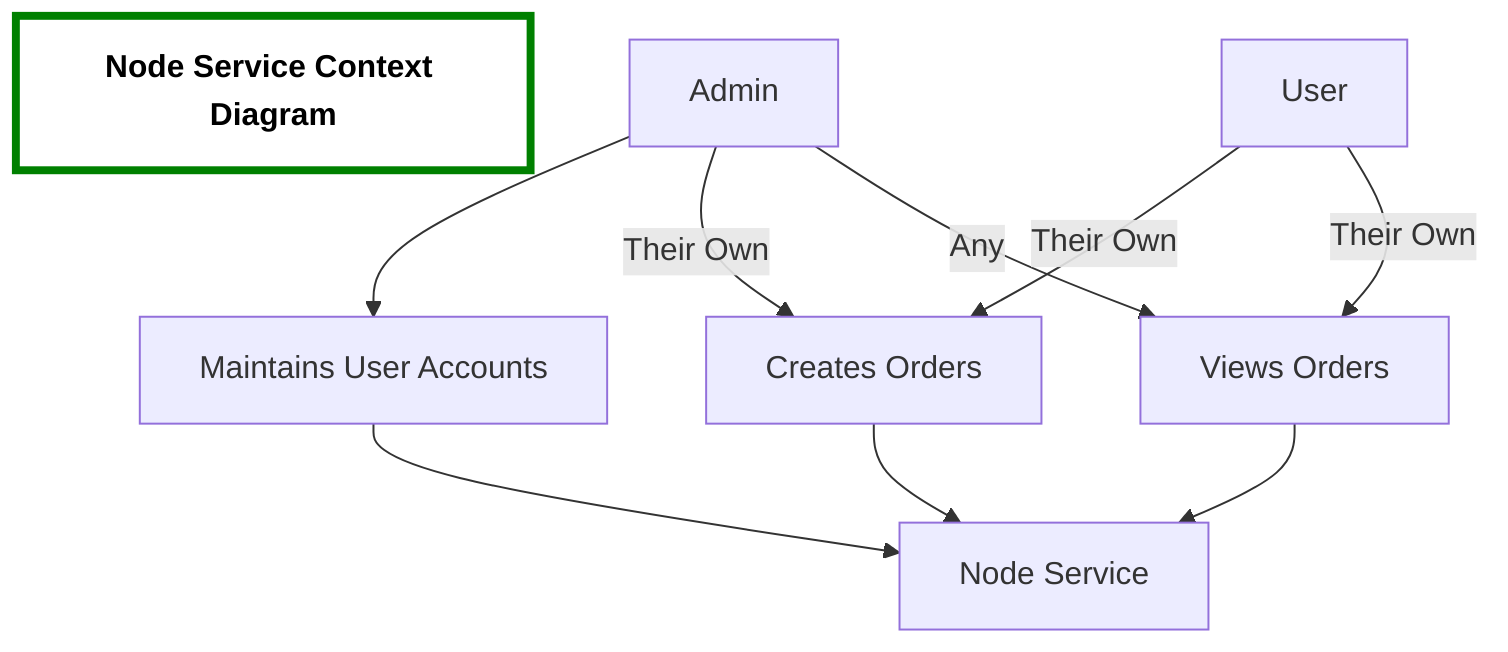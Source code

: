 graph TD
    Title["Node Service Context Diagram"]:::title
    Actor1[Admin] --> UseCase1[Maintains User Accounts]
    Actor1 --> |Their Own|UseCase2[Creates Orders]
    Actor2[User] -->|Their Own| UseCase2
    Actor2 --> |Their Own|UseCase3[Views Orders]
    Actor1 --> |Any|UseCase3[Views Orders]
    UseCase1 --> System[Node Service]
    UseCase2 --> System
    UseCase3 --> System

    classDef title fill:#ffffff,stroke:#008000,stroke-width:4px,color:#000000,font-size:16px,font-weight:bold;